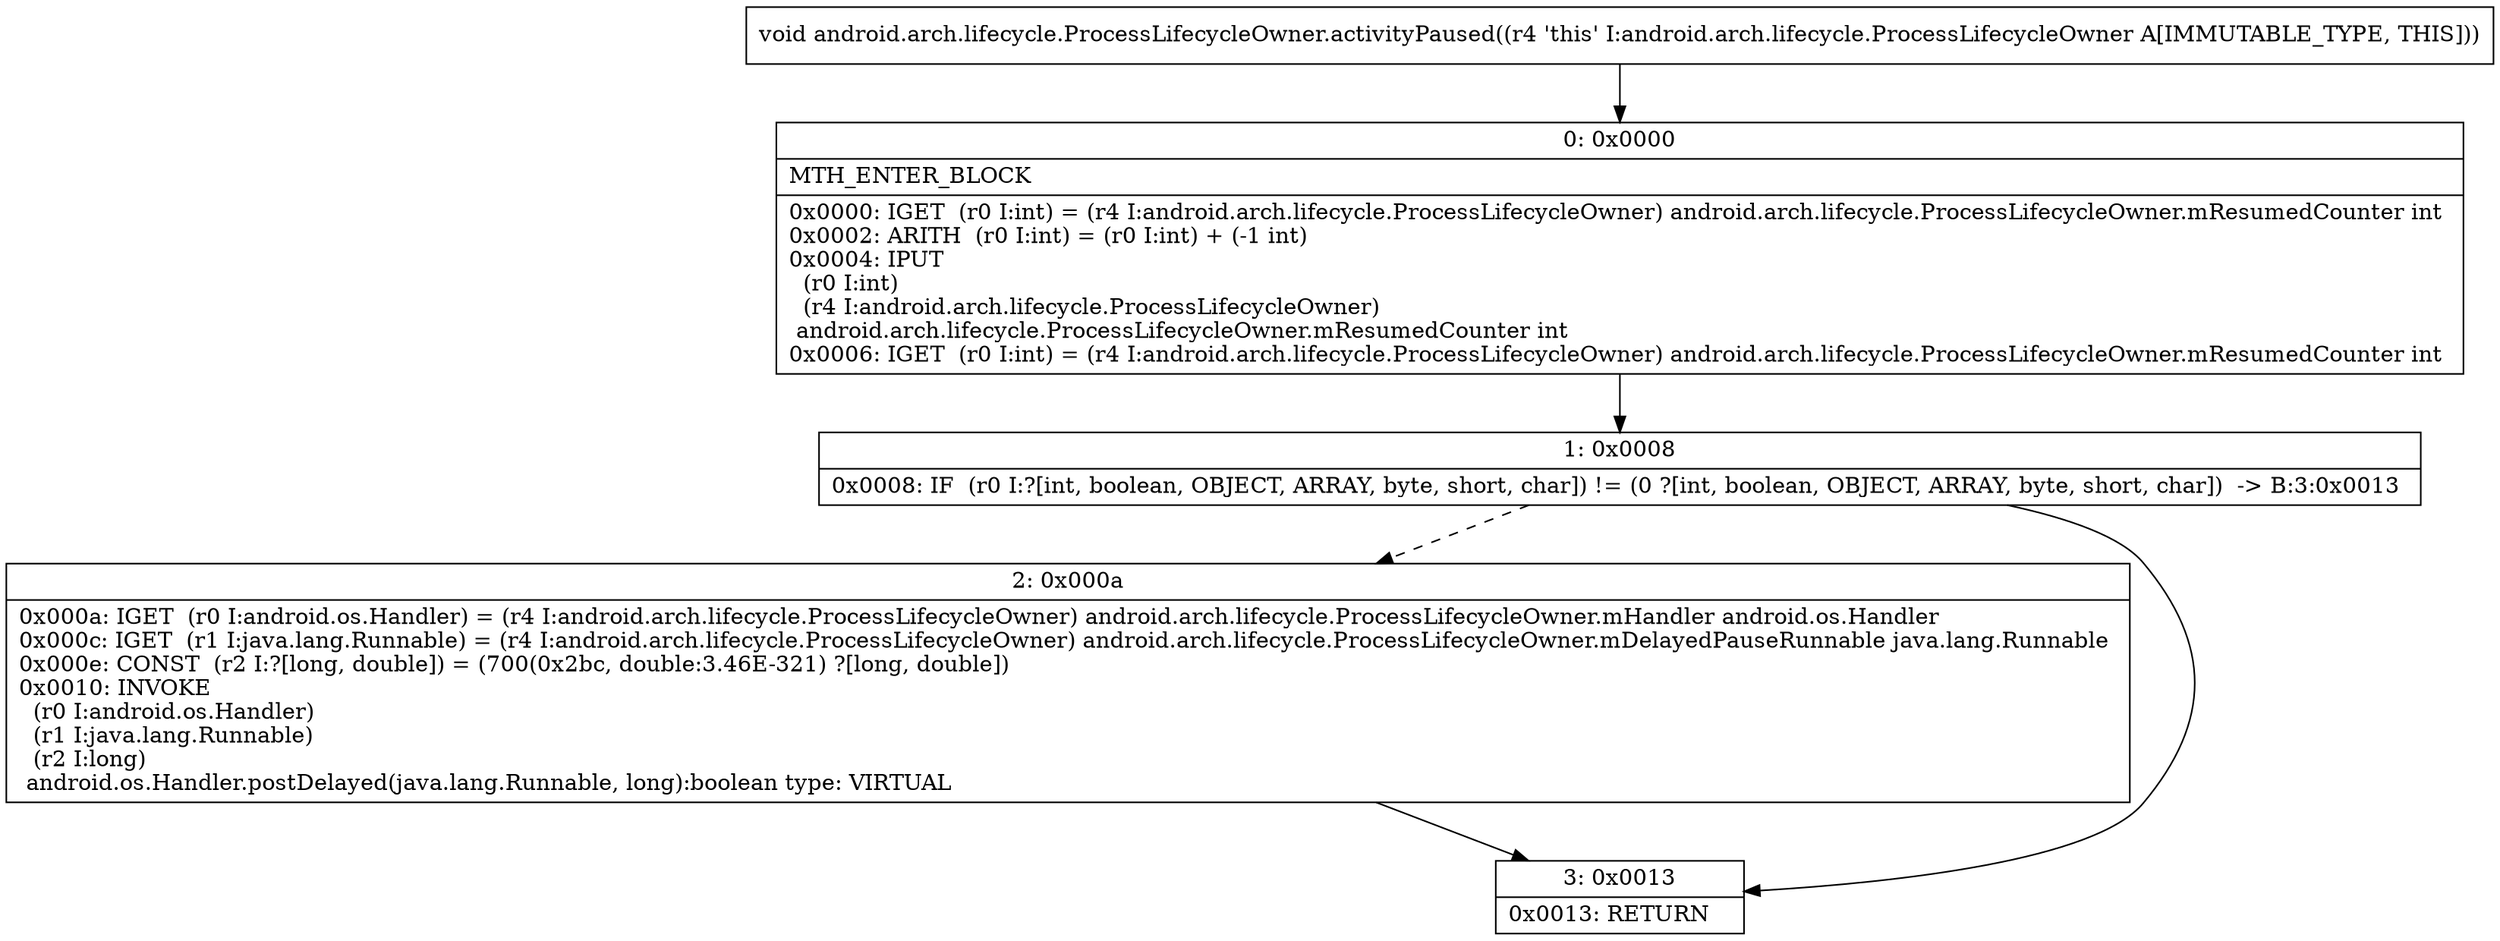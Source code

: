 digraph "CFG forandroid.arch.lifecycle.ProcessLifecycleOwner.activityPaused()V" {
Node_0 [shape=record,label="{0\:\ 0x0000|MTH_ENTER_BLOCK\l|0x0000: IGET  (r0 I:int) = (r4 I:android.arch.lifecycle.ProcessLifecycleOwner) android.arch.lifecycle.ProcessLifecycleOwner.mResumedCounter int \l0x0002: ARITH  (r0 I:int) = (r0 I:int) + (\-1 int) \l0x0004: IPUT  \l  (r0 I:int)\l  (r4 I:android.arch.lifecycle.ProcessLifecycleOwner)\l android.arch.lifecycle.ProcessLifecycleOwner.mResumedCounter int \l0x0006: IGET  (r0 I:int) = (r4 I:android.arch.lifecycle.ProcessLifecycleOwner) android.arch.lifecycle.ProcessLifecycleOwner.mResumedCounter int \l}"];
Node_1 [shape=record,label="{1\:\ 0x0008|0x0008: IF  (r0 I:?[int, boolean, OBJECT, ARRAY, byte, short, char]) != (0 ?[int, boolean, OBJECT, ARRAY, byte, short, char])  \-\> B:3:0x0013 \l}"];
Node_2 [shape=record,label="{2\:\ 0x000a|0x000a: IGET  (r0 I:android.os.Handler) = (r4 I:android.arch.lifecycle.ProcessLifecycleOwner) android.arch.lifecycle.ProcessLifecycleOwner.mHandler android.os.Handler \l0x000c: IGET  (r1 I:java.lang.Runnable) = (r4 I:android.arch.lifecycle.ProcessLifecycleOwner) android.arch.lifecycle.ProcessLifecycleOwner.mDelayedPauseRunnable java.lang.Runnable \l0x000e: CONST  (r2 I:?[long, double]) = (700(0x2bc, double:3.46E\-321) ?[long, double]) \l0x0010: INVOKE  \l  (r0 I:android.os.Handler)\l  (r1 I:java.lang.Runnable)\l  (r2 I:long)\l android.os.Handler.postDelayed(java.lang.Runnable, long):boolean type: VIRTUAL \l}"];
Node_3 [shape=record,label="{3\:\ 0x0013|0x0013: RETURN   \l}"];
MethodNode[shape=record,label="{void android.arch.lifecycle.ProcessLifecycleOwner.activityPaused((r4 'this' I:android.arch.lifecycle.ProcessLifecycleOwner A[IMMUTABLE_TYPE, THIS])) }"];
MethodNode -> Node_0;
Node_0 -> Node_1;
Node_1 -> Node_2[style=dashed];
Node_1 -> Node_3;
Node_2 -> Node_3;
}

